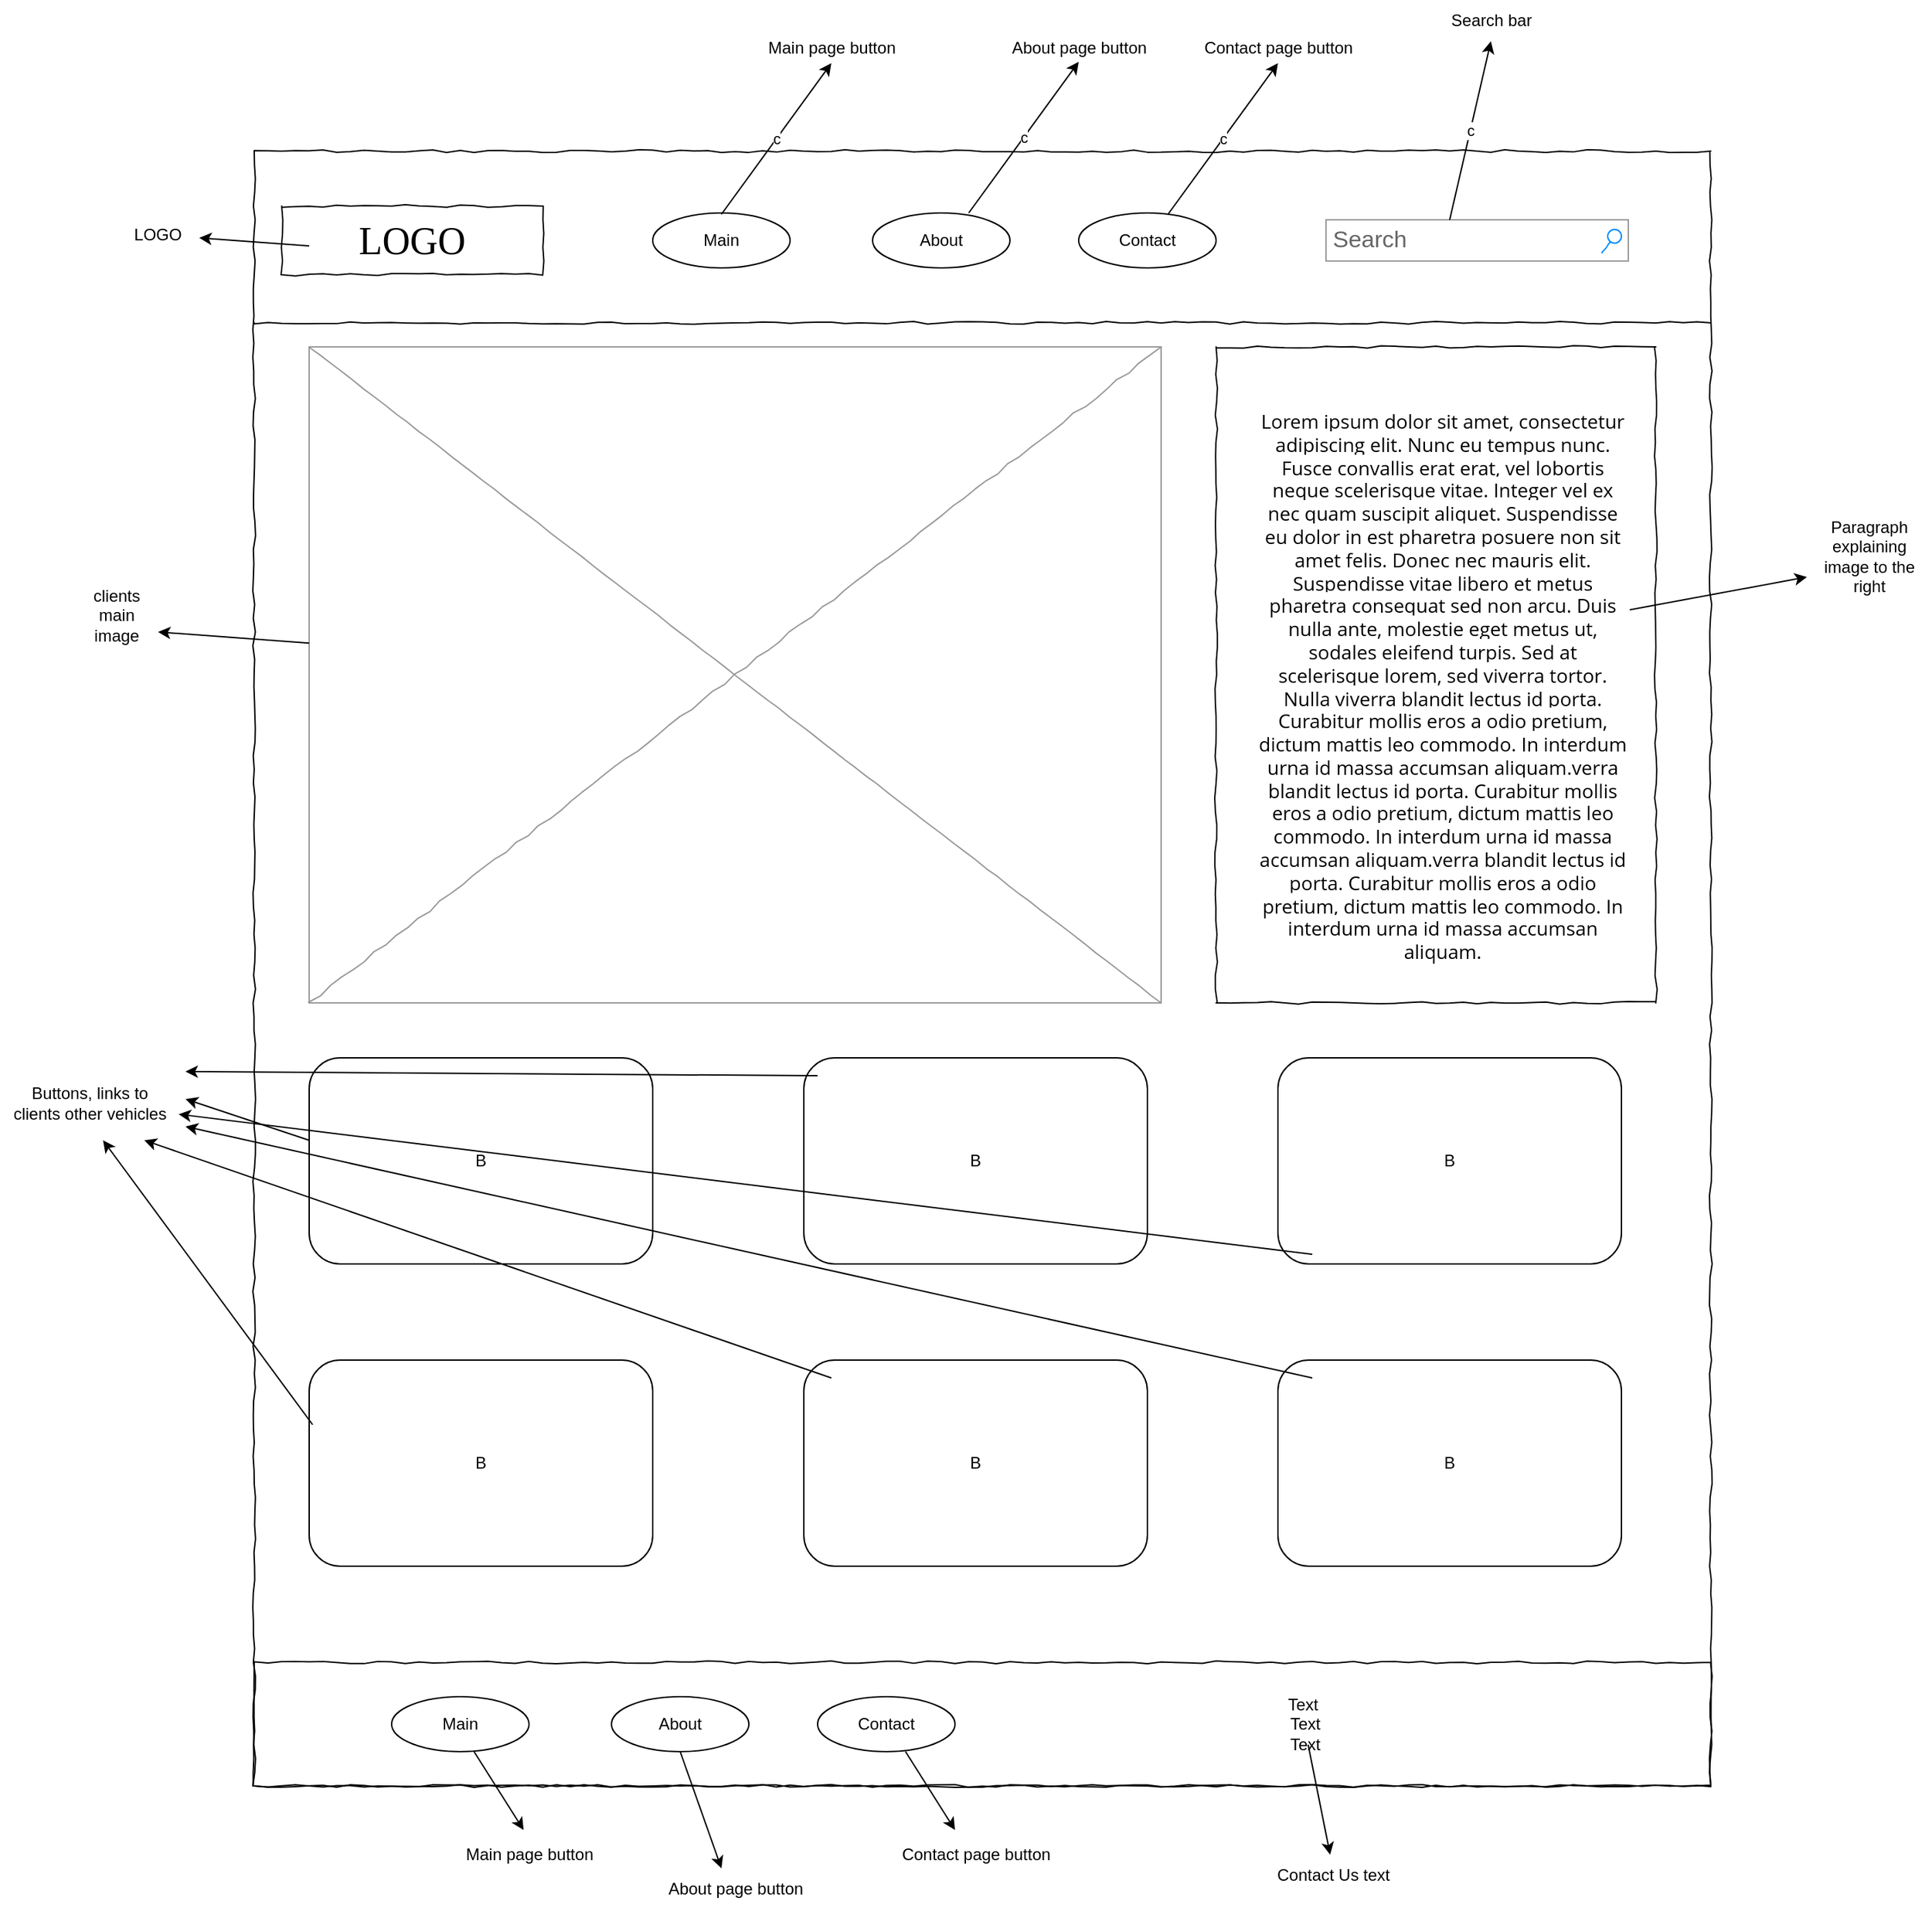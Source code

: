 <mxfile version="24.7.16">
  <diagram name="Page-1" id="03018318-947c-dd8e-b7a3-06fadd420f32">
    <mxGraphModel dx="2526" dy="1633" grid="1" gridSize="10" guides="1" tooltips="1" connect="1" arrows="1" fold="1" page="1" pageScale="1" pageWidth="1100" pageHeight="850" background="none" math="0" shadow="0">
      <root>
        <mxCell id="0" />
        <mxCell id="1" parent="0" />
        <mxCell id="677b7b8949515195-1" value="" style="whiteSpace=wrap;html=1;rounded=0;shadow=0;labelBackgroundColor=none;strokeColor=#000000;strokeWidth=1;fillColor=none;fontFamily=Verdana;fontSize=12;fontColor=#000000;align=center;comic=1;" parent="1" vertex="1">
          <mxGeometry x="20" y="20" width="1060" height="1190" as="geometry" />
        </mxCell>
        <mxCell id="677b7b8949515195-2" value="LOGO" style="whiteSpace=wrap;html=1;rounded=0;shadow=0;labelBackgroundColor=none;strokeWidth=1;fontFamily=Verdana;fontSize=28;align=center;comic=1;" parent="1" vertex="1">
          <mxGeometry x="40" y="60" width="190" height="50" as="geometry" />
        </mxCell>
        <mxCell id="677b7b8949515195-3" value="Search" style="strokeWidth=1;shadow=0;dashed=0;align=center;html=1;shape=mxgraph.mockup.forms.searchBox;strokeColor=#999999;mainText=;strokeColor2=#008cff;fontColor=#666666;fontSize=17;align=left;spacingLeft=3;rounded=0;labelBackgroundColor=none;comic=1;" parent="1" vertex="1">
          <mxGeometry x="800" y="70" width="220" height="30" as="geometry" />
        </mxCell>
        <mxCell id="677b7b8949515195-9" value="" style="line;strokeWidth=1;html=1;rounded=0;shadow=0;labelBackgroundColor=none;fillColor=none;fontFamily=Verdana;fontSize=14;fontColor=#000000;align=center;comic=1;" parent="1" vertex="1">
          <mxGeometry x="20" y="140" width="1060" height="10" as="geometry" />
        </mxCell>
        <mxCell id="677b7b8949515195-16" value="" style="verticalLabelPosition=bottom;shadow=0;dashed=0;align=center;html=1;verticalAlign=top;strokeWidth=1;shape=mxgraph.mockup.graphics.simpleIcon;strokeColor=#999999;rounded=0;labelBackgroundColor=none;fontFamily=Verdana;fontSize=14;fontColor=#000000;comic=1;" parent="1" vertex="1">
          <mxGeometry x="60" y="162.5" width="620" height="477.5" as="geometry" />
        </mxCell>
        <mxCell id="677b7b8949515195-25" value="" style="whiteSpace=wrap;html=1;rounded=0;shadow=0;labelBackgroundColor=none;strokeWidth=1;fillColor=none;fontFamily=Verdana;fontSize=12;align=center;comic=1;" parent="1" vertex="1">
          <mxGeometry x="720" y="162.5" width="320" height="477.5" as="geometry" />
        </mxCell>
        <mxCell id="677b7b8949515195-26" value="" style="whiteSpace=wrap;html=1;rounded=0;shadow=0;labelBackgroundColor=none;strokeWidth=1;fillColor=none;fontFamily=Verdana;fontSize=12;align=center;comic=1;" parent="1" vertex="1">
          <mxGeometry x="20" y="1120" width="1060" height="90" as="geometry" />
        </mxCell>
        <mxCell id="O40YcozWZiH_8Oulvokc-3" value="B" style="rounded=1;whiteSpace=wrap;html=1;" vertex="1" parent="1">
          <mxGeometry x="60" y="680" width="250" height="150" as="geometry" />
        </mxCell>
        <mxCell id="O40YcozWZiH_8Oulvokc-4" value="B" style="rounded=1;whiteSpace=wrap;html=1;" vertex="1" parent="1">
          <mxGeometry x="420" y="680" width="250" height="150" as="geometry" />
        </mxCell>
        <mxCell id="O40YcozWZiH_8Oulvokc-5" value="B" style="rounded=1;whiteSpace=wrap;html=1;" vertex="1" parent="1">
          <mxGeometry x="765" y="680" width="250" height="150" as="geometry" />
        </mxCell>
        <mxCell id="O40YcozWZiH_8Oulvokc-6" value="B" style="rounded=1;whiteSpace=wrap;html=1;" vertex="1" parent="1">
          <mxGeometry x="60" y="900" width="250" height="150" as="geometry" />
        </mxCell>
        <mxCell id="O40YcozWZiH_8Oulvokc-7" value="B" style="rounded=1;whiteSpace=wrap;html=1;" vertex="1" parent="1">
          <mxGeometry x="420" y="900" width="250" height="150" as="geometry" />
        </mxCell>
        <mxCell id="O40YcozWZiH_8Oulvokc-8" value="B" style="rounded=1;whiteSpace=wrap;html=1;" vertex="1" parent="1">
          <mxGeometry x="765" y="900" width="250" height="150" as="geometry" />
        </mxCell>
        <mxCell id="O40YcozWZiH_8Oulvokc-13" value="&lt;span style=&quot;font-family: &amp;quot;Open Sans&amp;quot;, Arial, sans-serif; font-size: 14px; text-align: justify; background-color: rgb(255, 255, 255);&quot;&gt;Lorem ipsum dolor sit amet, consectetur adipiscing elit. Nunc eu tempus nunc. Fusce convallis erat erat, vel lobortis neque scelerisque vitae. Integer vel ex nec quam suscipit aliquet. Suspendisse eu dolor in est pharetra posuere non sit amet felis. Donec nec mauris elit. Suspendisse vitae libero et metus pharetra consequat sed non arcu. Duis nulla ante, molestie eget metus ut, sodales eleifend turpis. Sed at scelerisque lorem, sed viverra tortor. Nulla vi&lt;/span&gt;&lt;span style=&quot;font-family: &amp;quot;Open Sans&amp;quot;, Arial, sans-serif; font-size: 14px; text-align: justify; background-color: rgb(255, 255, 255);&quot;&gt;verra blandit lectus id porta. Curabitur mollis eros a odio pretium, dictum mattis leo commodo. In interdum urna id massa accumsan aliquam.&lt;/span&gt;&lt;span style=&quot;font-family: &amp;quot;Open Sans&amp;quot;, Arial, sans-serif; font-size: 14px; text-align: justify; background-color: rgb(255, 255, 255);&quot;&gt;verra blandit lectus id porta. Curabitur mollis eros a odio pretium, dictum mattis leo commodo. In interdum urna id massa accumsan aliquam.&lt;/span&gt;&lt;span style=&quot;font-family: &amp;quot;Open Sans&amp;quot;, Arial, sans-serif; font-size: 14px; text-align: justify; background-color: rgb(255, 255, 255);&quot;&gt;verra blandit lectus id porta. Curabitur mollis eros a odio pretium, dictum mattis leo commodo. In interdum urna id massa accumsan aliquam.&lt;/span&gt;" style="text;html=1;align=center;verticalAlign=middle;whiteSpace=wrap;rounded=0;labelPosition=center;verticalLabelPosition=middle;" vertex="1" parent="1">
          <mxGeometry x="750" y="170" width="270" height="480" as="geometry" />
        </mxCell>
        <mxCell id="O40YcozWZiH_8Oulvokc-20" value="Main" style="ellipse;whiteSpace=wrap;html=1;align=center;newEdgeStyle={&quot;edgeStyle&quot;:&quot;entityRelationEdgeStyle&quot;,&quot;startArrow&quot;:&quot;none&quot;,&quot;endArrow&quot;:&quot;none&quot;,&quot;segment&quot;:10,&quot;curved&quot;:1,&quot;sourcePerimeterSpacing&quot;:0,&quot;targetPerimeterSpacing&quot;:0};treeFolding=1;treeMoving=1;" vertex="1" parent="1">
          <mxGeometry x="310" y="65" width="100" height="40" as="geometry" />
        </mxCell>
        <mxCell id="O40YcozWZiH_8Oulvokc-21" value="About" style="ellipse;whiteSpace=wrap;html=1;align=center;newEdgeStyle={&quot;edgeStyle&quot;:&quot;entityRelationEdgeStyle&quot;,&quot;startArrow&quot;:&quot;none&quot;,&quot;endArrow&quot;:&quot;none&quot;,&quot;segment&quot;:10,&quot;curved&quot;:1,&quot;sourcePerimeterSpacing&quot;:0,&quot;targetPerimeterSpacing&quot;:0};treeFolding=1;treeMoving=1;" vertex="1" parent="1">
          <mxGeometry x="470" y="65" width="100" height="40" as="geometry" />
        </mxCell>
        <mxCell id="O40YcozWZiH_8Oulvokc-22" value="Contact" style="ellipse;whiteSpace=wrap;html=1;align=center;newEdgeStyle={&quot;edgeStyle&quot;:&quot;entityRelationEdgeStyle&quot;,&quot;startArrow&quot;:&quot;none&quot;,&quot;endArrow&quot;:&quot;none&quot;,&quot;segment&quot;:10,&quot;curved&quot;:1,&quot;sourcePerimeterSpacing&quot;:0,&quot;targetPerimeterSpacing&quot;:0};treeFolding=1;treeMoving=1;" vertex="1" parent="1">
          <mxGeometry x="620" y="65" width="100" height="40" as="geometry" />
        </mxCell>
        <mxCell id="O40YcozWZiH_8Oulvokc-26" value="Text&amp;nbsp;&lt;div&gt;Text&lt;/div&gt;&lt;div&gt;Text&lt;/div&gt;" style="text;html=1;align=center;verticalAlign=middle;whiteSpace=wrap;rounded=0;" vertex="1" parent="1">
          <mxGeometry x="720" y="1150" width="130" height="30" as="geometry" />
        </mxCell>
        <mxCell id="O40YcozWZiH_8Oulvokc-29" value="Main" style="ellipse;whiteSpace=wrap;html=1;align=center;newEdgeStyle={&quot;edgeStyle&quot;:&quot;entityRelationEdgeStyle&quot;,&quot;startArrow&quot;:&quot;none&quot;,&quot;endArrow&quot;:&quot;none&quot;,&quot;segment&quot;:10,&quot;curved&quot;:1,&quot;sourcePerimeterSpacing&quot;:0,&quot;targetPerimeterSpacing&quot;:0};treeFolding=1;treeMoving=1;" vertex="1" parent="1">
          <mxGeometry x="120" y="1145" width="100" height="40" as="geometry" />
        </mxCell>
        <mxCell id="O40YcozWZiH_8Oulvokc-30" value="About" style="ellipse;whiteSpace=wrap;html=1;align=center;newEdgeStyle={&quot;edgeStyle&quot;:&quot;entityRelationEdgeStyle&quot;,&quot;startArrow&quot;:&quot;none&quot;,&quot;endArrow&quot;:&quot;none&quot;,&quot;segment&quot;:10,&quot;curved&quot;:1,&quot;sourcePerimeterSpacing&quot;:0,&quot;targetPerimeterSpacing&quot;:0};treeFolding=1;treeMoving=1;" vertex="1" parent="1">
          <mxGeometry x="280" y="1145" width="100" height="40" as="geometry" />
        </mxCell>
        <mxCell id="O40YcozWZiH_8Oulvokc-31" value="Contact" style="ellipse;whiteSpace=wrap;html=1;align=center;newEdgeStyle={&quot;edgeStyle&quot;:&quot;entityRelationEdgeStyle&quot;,&quot;startArrow&quot;:&quot;none&quot;,&quot;endArrow&quot;:&quot;none&quot;,&quot;segment&quot;:10,&quot;curved&quot;:1,&quot;sourcePerimeterSpacing&quot;:0,&quot;targetPerimeterSpacing&quot;:0};treeFolding=1;treeMoving=1;" vertex="1" parent="1">
          <mxGeometry x="430" y="1145" width="100" height="40" as="geometry" />
        </mxCell>
        <mxCell id="O40YcozWZiH_8Oulvokc-32" value="" style="endArrow=classic;html=1;rounded=0;" edge="1" parent="1" source="677b7b8949515195-16">
          <mxGeometry width="50" height="50" relative="1" as="geometry">
            <mxPoint x="60" y="425" as="sourcePoint" />
            <mxPoint x="-50" y="370" as="targetPoint" />
          </mxGeometry>
        </mxCell>
        <mxCell id="O40YcozWZiH_8Oulvokc-34" value="clients main image&lt;div&gt;&lt;br&gt;&lt;/div&gt;" style="text;html=1;align=center;verticalAlign=middle;whiteSpace=wrap;rounded=0;" vertex="1" parent="1">
          <mxGeometry x="-110" y="350" width="60" height="30" as="geometry" />
        </mxCell>
        <mxCell id="O40YcozWZiH_8Oulvokc-35" value="" style="endArrow=classic;html=1;rounded=0;" edge="1" parent="1" target="O40YcozWZiH_8Oulvokc-36">
          <mxGeometry width="50" height="50" relative="1" as="geometry">
            <mxPoint x="60" y="89" as="sourcePoint" />
            <mxPoint x="-50" y="81" as="targetPoint" />
          </mxGeometry>
        </mxCell>
        <mxCell id="O40YcozWZiH_8Oulvokc-36" value="LOGO" style="text;html=1;align=center;verticalAlign=middle;whiteSpace=wrap;rounded=0;" vertex="1" parent="1">
          <mxGeometry x="-80" y="66" width="60" height="30" as="geometry" />
        </mxCell>
        <mxCell id="O40YcozWZiH_8Oulvokc-38" value="c&lt;span style=&quot;color: rgba(0, 0, 0, 0); font-family: monospace; font-size: 0px; text-align: start; background-color: rgb(251, 251, 251);&quot;&gt;%3CmxGraphModel%3E%3Croot%3E%3CmxCell%20id%3D%220%22%2F%3E%3CmxCell%20id%3D%221%22%20parent%3D%220%22%2F%3E%3CmxCell%20id%3D%222%22%20value%3D%22%22%20style%3D%22endArrow%3Dclassic%3Bhtml%3D1%3Brounded%3D0%3B%22%20edge%3D%221%22%20parent%3D%221%22%3E%3CmxGeometry%20width%3D%2250%22%20height%3D%2250%22%20relative%3D%221%22%20as%3D%22geometry%22%3E%3CmxPoint%20x%3D%2260%22%20y%3D%2289%22%20as%3D%22sourcePoint%22%2F%3E%3CmxPoint%20x%3D%22-20%22%20y%3D%2283%22%20as%3D%22targetPoint%22%2F%3E%3C%2FmxGeometry%3E%3C%2FmxCell%3E%3C%2Froot%3E%3C%2FmxGraphModel%3E&lt;/span&gt;" style="endArrow=classic;html=1;rounded=0;" edge="1" parent="1">
          <mxGeometry width="50" height="50" relative="1" as="geometry">
            <mxPoint x="540" y="65" as="sourcePoint" />
            <mxPoint x="620" y="-45" as="targetPoint" />
          </mxGeometry>
        </mxCell>
        <mxCell id="O40YcozWZiH_8Oulvokc-39" value="c&lt;span style=&quot;color: rgba(0, 0, 0, 0); font-family: monospace; font-size: 0px; text-align: start; background-color: rgb(251, 251, 251);&quot;&gt;%3CmxGraphModel%3E%3Croot%3E%3CmxCell%20id%3D%220%22%2F%3E%3CmxCell%20id%3D%221%22%20parent%3D%220%22%2F%3E%3CmxCell%20id%3D%222%22%20value%3D%22%22%20style%3D%22endArrow%3Dclassic%3Bhtml%3D1%3Brounded%3D0%3B%22%20edge%3D%221%22%20parent%3D%221%22%3E%3CmxGeometry%20width%3D%2250%22%20height%3D%2250%22%20relative%3D%221%22%20as%3D%22geometry%22%3E%3CmxPoint%20x%3D%2260%22%20y%3D%2289%22%20as%3D%22sourcePoint%22%2F%3E%3CmxPoint%20x%3D%22-20%22%20y%3D%2283%22%20as%3D%22targetPoint%22%2F%3E%3C%2FmxGeometry%3E%3C%2FmxCell%3E%3C%2Froot%3E%3C%2FmxGraphModel%3E&lt;/span&gt;" style="endArrow=classic;html=1;rounded=0;" edge="1" parent="1">
          <mxGeometry width="50" height="50" relative="1" as="geometry">
            <mxPoint x="360" y="66" as="sourcePoint" />
            <mxPoint x="440" y="-44" as="targetPoint" />
          </mxGeometry>
        </mxCell>
        <mxCell id="O40YcozWZiH_8Oulvokc-40" value="c&lt;span style=&quot;color: rgba(0, 0, 0, 0); font-family: monospace; font-size: 0px; text-align: start; background-color: rgb(251, 251, 251);&quot;&gt;%3CmxGraphModel%3E%3Croot%3E%3CmxCell%20id%3D%220%22%2F%3E%3CmxCell%20id%3D%221%22%20parent%3D%220%22%2F%3E%3CmxCell%20id%3D%222%22%20value%3D%22%22%20style%3D%22endArrow%3Dclassic%3Bhtml%3D1%3Brounded%3D0%3B%22%20edge%3D%221%22%20parent%3D%221%22%3E%3CmxGeometry%20width%3D%2250%22%20height%3D%2250%22%20relative%3D%221%22%20as%3D%22geometry%22%3E%3CmxPoint%20x%3D%2260%22%20y%3D%2289%22%20as%3D%22sourcePoint%22%2F%3E%3CmxPoint%20x%3D%22-20%22%20y%3D%2283%22%20as%3D%22targetPoint%22%2F%3E%3C%2FmxGeometry%3E%3C%2FmxCell%3E%3C%2Froot%3E%3C%2FmxGraphModel%3E&lt;/span&gt;" style="endArrow=classic;html=1;rounded=0;" edge="1" parent="1">
          <mxGeometry width="50" height="50" relative="1" as="geometry">
            <mxPoint x="685" y="66" as="sourcePoint" />
            <mxPoint x="765" y="-44" as="targetPoint" />
          </mxGeometry>
        </mxCell>
        <mxCell id="O40YcozWZiH_8Oulvokc-41" value="Main page button" style="text;html=1;align=center;verticalAlign=middle;resizable=0;points=[];autosize=1;strokeColor=none;fillColor=none;" vertex="1" parent="1">
          <mxGeometry x="380" y="-70" width="120" height="30" as="geometry" />
        </mxCell>
        <mxCell id="O40YcozWZiH_8Oulvokc-42" value="About page button" style="text;html=1;align=center;verticalAlign=middle;resizable=0;points=[];autosize=1;strokeColor=none;fillColor=none;" vertex="1" parent="1">
          <mxGeometry x="560" y="-70" width="120" height="30" as="geometry" />
        </mxCell>
        <mxCell id="O40YcozWZiH_8Oulvokc-45" value="Contact page button" style="text;html=1;align=center;verticalAlign=middle;resizable=0;points=[];autosize=1;strokeColor=none;fillColor=none;" vertex="1" parent="1">
          <mxGeometry x="700" y="-70" width="130" height="30" as="geometry" />
        </mxCell>
        <mxCell id="O40YcozWZiH_8Oulvokc-46" value="c&lt;span style=&quot;color: rgba(0, 0, 0, 0); font-family: monospace; font-size: 0px; text-align: start; background-color: rgb(251, 251, 251);&quot;&gt;%3CmxGraphModel%3E%3Croot%3E%3CmxCell%20id%3D%220%22%2F%3E%3CmxCell%20id%3D%221%22%20parent%3D%220%22%2F%3E%3CmxCell%20id%3D%222%22%20value%3D%22%22%20style%3D%22endArrow%3Dclassic%3Bhtml%3D1%3Brounded%3D0%3B%22%20edge%3D%221%22%20parent%3D%221%22%3E%3CmxGeometry%20width%3D%2250%22%20height%3D%2250%22%20relative%3D%221%22%20as%3D%22geometry%22%3E%3CmxPoint%20x%3D%2260%22%20y%3D%2289%22%20as%3D%22sourcePoint%22%2F%3E%3CmxPoint%20x%3D%22-20%22%20y%3D%2283%22%20as%3D%22targetPoint%22%2F%3E%3C%2FmxGeometry%3E%3C%2FmxCell%3E%3C%2Froot%3E%3C%2FmxGraphModel%3E&lt;/span&gt;" style="endArrow=classic;html=1;rounded=0;" edge="1" parent="1">
          <mxGeometry width="50" height="50" relative="1" as="geometry">
            <mxPoint x="890" y="70" as="sourcePoint" />
            <mxPoint x="920" y="-60" as="targetPoint" />
          </mxGeometry>
        </mxCell>
        <mxCell id="O40YcozWZiH_8Oulvokc-47" value="Search bar" style="text;html=1;align=center;verticalAlign=middle;resizable=0;points=[];autosize=1;strokeColor=none;fillColor=none;" vertex="1" parent="1">
          <mxGeometry x="880" y="-90" width="80" height="30" as="geometry" />
        </mxCell>
        <mxCell id="O40YcozWZiH_8Oulvokc-48" value="" style="endArrow=classic;html=1;rounded=0;" edge="1" parent="1">
          <mxGeometry width="50" height="50" relative="1" as="geometry">
            <mxPoint x="60" y="740" as="sourcePoint" />
            <mxPoint x="-30" y="710" as="targetPoint" />
          </mxGeometry>
        </mxCell>
        <mxCell id="O40YcozWZiH_8Oulvokc-49" value="Buttons, links to&lt;div&gt;clients other vehicles&lt;/div&gt;" style="text;html=1;align=center;verticalAlign=middle;resizable=0;points=[];autosize=1;strokeColor=none;fillColor=none;" vertex="1" parent="1">
          <mxGeometry x="-165" y="693" width="130" height="40" as="geometry" />
        </mxCell>
        <mxCell id="O40YcozWZiH_8Oulvokc-51" value="" style="endArrow=classic;html=1;rounded=0;" edge="1" parent="1">
          <mxGeometry width="50" height="50" relative="1" as="geometry">
            <mxPoint x="62.5" y="947" as="sourcePoint" />
            <mxPoint x="-90" y="740" as="targetPoint" />
          </mxGeometry>
        </mxCell>
        <mxCell id="O40YcozWZiH_8Oulvokc-53" value="Main page button" style="text;html=1;align=center;verticalAlign=middle;resizable=0;points=[];autosize=1;strokeColor=none;fillColor=none;" vertex="1" parent="1">
          <mxGeometry x="160" y="1245" width="120" height="30" as="geometry" />
        </mxCell>
        <mxCell id="O40YcozWZiH_8Oulvokc-54" value="About page button" style="text;html=1;align=center;verticalAlign=middle;resizable=0;points=[];autosize=1;strokeColor=none;fillColor=none;" vertex="1" parent="1">
          <mxGeometry x="310" y="1270" width="120" height="30" as="geometry" />
        </mxCell>
        <mxCell id="O40YcozWZiH_8Oulvokc-55" value="Contact page button" style="text;html=1;align=center;verticalAlign=middle;resizable=0;points=[];autosize=1;strokeColor=none;fillColor=none;" vertex="1" parent="1">
          <mxGeometry x="480" y="1245" width="130" height="30" as="geometry" />
        </mxCell>
        <mxCell id="O40YcozWZiH_8Oulvokc-56" value="Contact Us text" style="text;html=1;align=center;verticalAlign=middle;resizable=0;points=[];autosize=1;strokeColor=none;fillColor=none;" vertex="1" parent="1">
          <mxGeometry x="750" y="1260" width="110" height="30" as="geometry" />
        </mxCell>
        <mxCell id="O40YcozWZiH_8Oulvokc-57" value="" style="endArrow=classic;html=1;rounded=0;entryX=0.467;entryY=-0.1;entryDx=0;entryDy=0;entryPerimeter=0;" edge="1" parent="1" target="O40YcozWZiH_8Oulvokc-53">
          <mxGeometry width="50" height="50" relative="1" as="geometry">
            <mxPoint x="180" y="1185" as="sourcePoint" />
            <mxPoint x="230" y="1135" as="targetPoint" />
          </mxGeometry>
        </mxCell>
        <mxCell id="O40YcozWZiH_8Oulvokc-58" value="" style="endArrow=classic;html=1;rounded=0;exitX=0.5;exitY=1;exitDx=0;exitDy=0;entryX=0.417;entryY=0;entryDx=0;entryDy=0;entryPerimeter=0;" edge="1" parent="1" source="O40YcozWZiH_8Oulvokc-30" target="O40YcozWZiH_8Oulvokc-54">
          <mxGeometry width="50" height="50" relative="1" as="geometry">
            <mxPoint x="340" y="1190" as="sourcePoint" />
            <mxPoint x="390" y="1140" as="targetPoint" />
          </mxGeometry>
        </mxCell>
        <mxCell id="O40YcozWZiH_8Oulvokc-59" value="" style="endArrow=classic;html=1;rounded=0;entryX=0.467;entryY=-0.1;entryDx=0;entryDy=0;entryPerimeter=0;" edge="1" parent="1">
          <mxGeometry width="50" height="50" relative="1" as="geometry">
            <mxPoint x="494" y="1185" as="sourcePoint" />
            <mxPoint x="530" y="1242" as="targetPoint" />
          </mxGeometry>
        </mxCell>
        <mxCell id="O40YcozWZiH_8Oulvokc-60" value="" style="endArrow=classic;html=1;rounded=0;entryX=0.482;entryY=0;entryDx=0;entryDy=0;entryPerimeter=0;" edge="1" parent="1" target="O40YcozWZiH_8Oulvokc-56">
          <mxGeometry width="50" height="50" relative="1" as="geometry">
            <mxPoint x="787" y="1180" as="sourcePoint" />
            <mxPoint x="823" y="1237" as="targetPoint" />
          </mxGeometry>
        </mxCell>
        <mxCell id="O40YcozWZiH_8Oulvokc-61" value="" style="endArrow=classic;html=1;rounded=0;" edge="1" parent="1">
          <mxGeometry width="50" height="50" relative="1" as="geometry">
            <mxPoint x="430" y="693" as="sourcePoint" />
            <mxPoint x="-30" y="690" as="targetPoint" />
          </mxGeometry>
        </mxCell>
        <mxCell id="O40YcozWZiH_8Oulvokc-62" value="" style="endArrow=classic;html=1;rounded=0;" edge="1" parent="1">
          <mxGeometry width="50" height="50" relative="1" as="geometry">
            <mxPoint x="440" y="913" as="sourcePoint" />
            <mxPoint x="-60" y="740" as="targetPoint" />
          </mxGeometry>
        </mxCell>
        <mxCell id="O40YcozWZiH_8Oulvokc-63" value="" style="endArrow=classic;html=1;rounded=0;" edge="1" parent="1">
          <mxGeometry width="50" height="50" relative="1" as="geometry">
            <mxPoint x="790" y="913" as="sourcePoint" />
            <mxPoint x="-30" y="730" as="targetPoint" />
          </mxGeometry>
        </mxCell>
        <mxCell id="O40YcozWZiH_8Oulvokc-64" value="" style="endArrow=classic;html=1;rounded=0;" edge="1" parent="1" target="O40YcozWZiH_8Oulvokc-49">
          <mxGeometry width="50" height="50" relative="1" as="geometry">
            <mxPoint x="790" y="823" as="sourcePoint" />
            <mxPoint x="-30" y="640" as="targetPoint" />
          </mxGeometry>
        </mxCell>
        <mxCell id="O40YcozWZiH_8Oulvokc-65" value="" style="endArrow=classic;html=1;rounded=0;exitX=1.004;exitY=0.383;exitDx=0;exitDy=0;exitPerimeter=0;" edge="1" parent="1" source="O40YcozWZiH_8Oulvokc-13">
          <mxGeometry width="50" height="50" relative="1" as="geometry">
            <mxPoint x="1040" y="350" as="sourcePoint" />
            <mxPoint x="1150" y="330" as="targetPoint" />
          </mxGeometry>
        </mxCell>
        <mxCell id="O40YcozWZiH_8Oulvokc-66" value="Paragraph&lt;div&gt;explaining&lt;/div&gt;&lt;div&gt;image to the&lt;/div&gt;&lt;div&gt;right&lt;/div&gt;" style="text;html=1;align=center;verticalAlign=middle;resizable=0;points=[];autosize=1;strokeColor=none;fillColor=none;" vertex="1" parent="1">
          <mxGeometry x="1150" y="280" width="90" height="70" as="geometry" />
        </mxCell>
      </root>
    </mxGraphModel>
  </diagram>
</mxfile>
